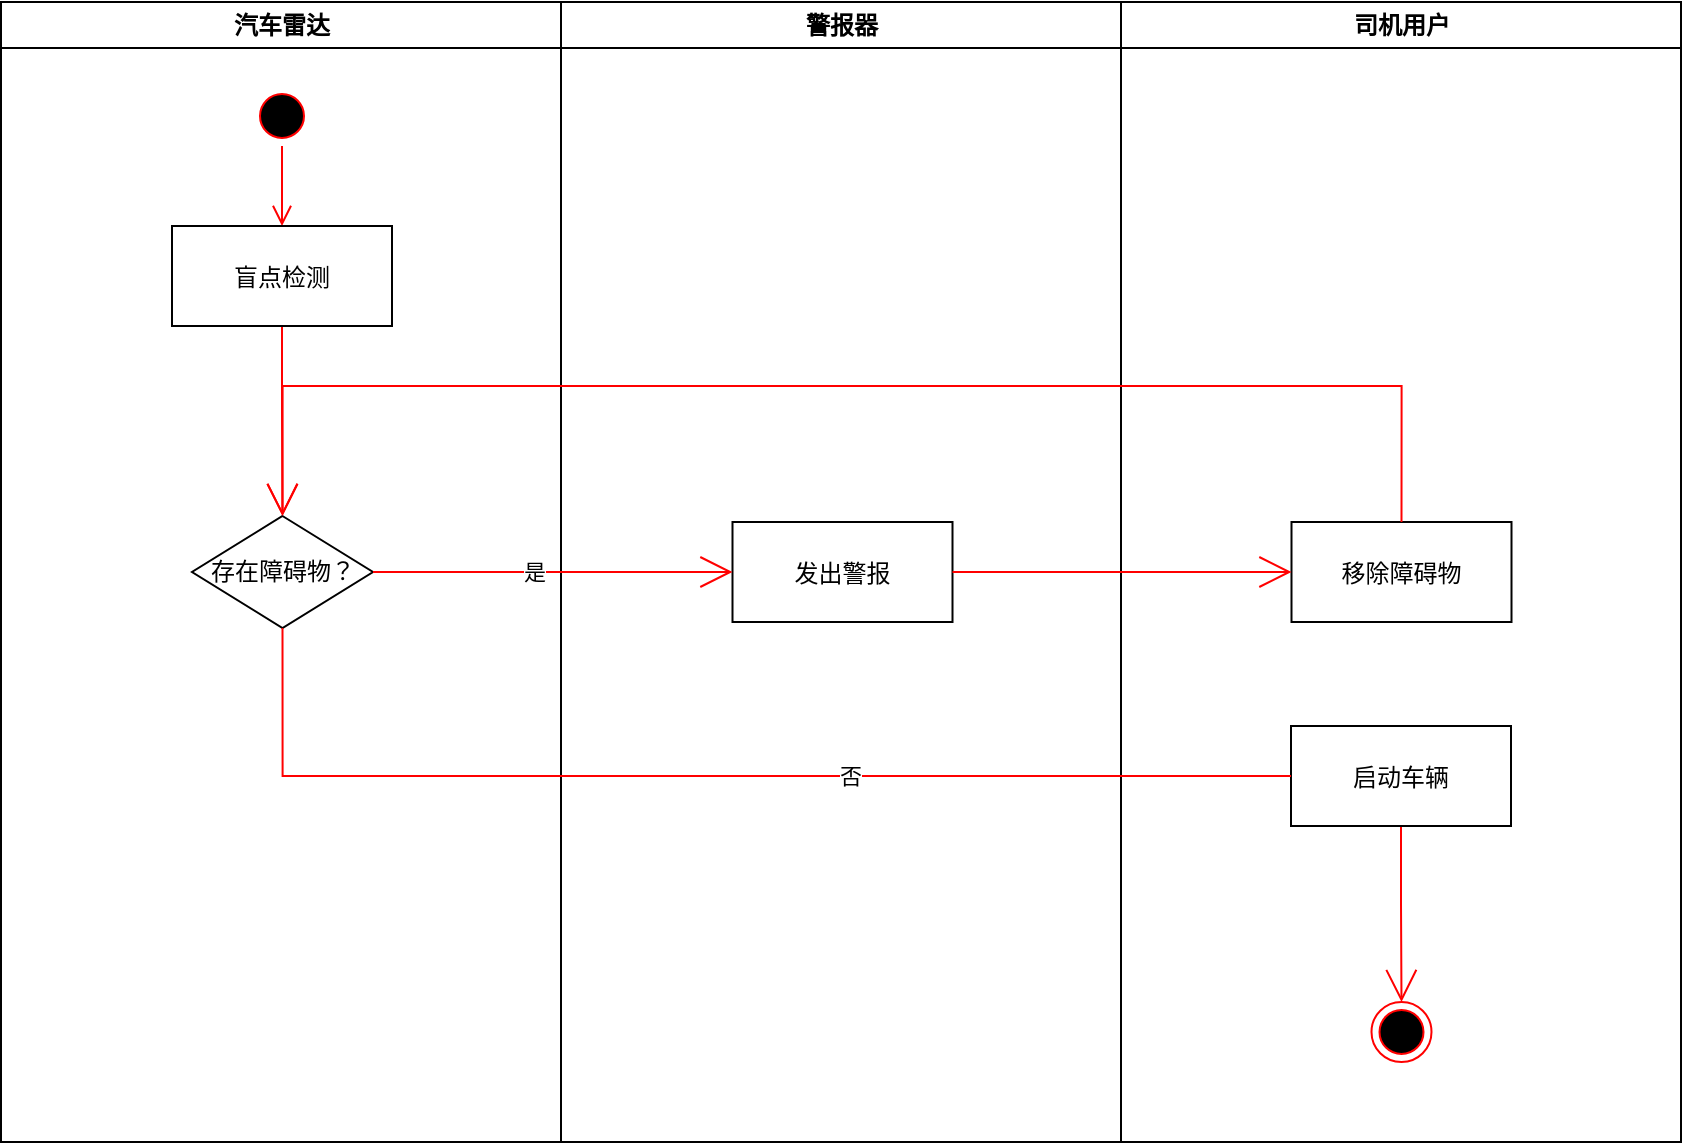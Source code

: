 <mxfile version="15.3.3" type="github">
  <diagram name="Page-1" id="e7e014a7-5840-1c2e-5031-d8a46d1fe8dd">
    <mxGraphModel dx="1038" dy="579" grid="1" gridSize="10" guides="1" tooltips="1" connect="1" arrows="1" fold="1" page="1" pageScale="1" pageWidth="1169" pageHeight="826" background="none" math="0" shadow="0">
      <root>
        <mxCell id="0" />
        <mxCell id="1" parent="0" />
        <mxCell id="2" value="汽车雷达" style="swimlane;whiteSpace=wrap" parent="1" vertex="1">
          <mxGeometry x="164.5" y="128" width="280" height="570" as="geometry" />
        </mxCell>
        <mxCell id="5" value="" style="ellipse;shape=startState;fillColor=#000000;strokeColor=#ff0000;" parent="2" vertex="1">
          <mxGeometry x="125.5" y="42" width="30" height="30" as="geometry" />
        </mxCell>
        <mxCell id="6" value="" style="edgeStyle=elbowEdgeStyle;elbow=horizontal;verticalAlign=bottom;endArrow=open;endSize=8;strokeColor=#FF0000;endFill=1;rounded=0" parent="2" source="5" target="7" edge="1">
          <mxGeometry x="125.5" y="42" as="geometry">
            <mxPoint x="140.5" y="112" as="targetPoint" />
          </mxGeometry>
        </mxCell>
        <mxCell id="zthBBQ5ApJd8Z_UlrUpK-45" style="edgeStyle=orthogonalEdgeStyle;rounded=0;orthogonalLoop=1;jettySize=auto;html=1;exitX=0.5;exitY=1;exitDx=0;exitDy=0;entryX=0.5;entryY=0;entryDx=0;entryDy=0;endArrow=open;startSize=14;endSize=14;sourcePerimeterSpacing=8;targetPerimeterSpacing=8;strokeColor=#FF0000;" parent="2" source="7" target="zthBBQ5ApJd8Z_UlrUpK-44" edge="1">
          <mxGeometry relative="1" as="geometry" />
        </mxCell>
        <mxCell id="7" value="盲点检测" style="" parent="2" vertex="1">
          <mxGeometry x="85.5" y="112" width="110" height="50" as="geometry" />
        </mxCell>
        <mxCell id="zthBBQ5ApJd8Z_UlrUpK-44" value="存在障碍物？" style="rhombus;whiteSpace=wrap;html=1;hachureGap=4;pointerEvents=0;" parent="2" vertex="1">
          <mxGeometry x="95.5" y="257" width="90.5" height="56" as="geometry" />
        </mxCell>
        <mxCell id="3" value="警报器" style="swimlane;whiteSpace=wrap;startSize=23;" parent="1" vertex="1">
          <mxGeometry x="444.5" y="128" width="280" height="570" as="geometry" />
        </mxCell>
        <mxCell id="zthBBQ5ApJd8Z_UlrUpK-47" value="发出警报" style="" parent="3" vertex="1">
          <mxGeometry x="85.75" y="260" width="110" height="50" as="geometry" />
        </mxCell>
        <mxCell id="4" value="司机用户" style="swimlane;whiteSpace=wrap" parent="1" vertex="1">
          <mxGeometry x="724.5" y="128" width="280" height="570" as="geometry" />
        </mxCell>
        <mxCell id="38" value="" style="ellipse;shape=endState;fillColor=#000000;strokeColor=#ff0000" parent="4" vertex="1">
          <mxGeometry x="125.25" y="500" width="30" height="30" as="geometry" />
        </mxCell>
        <mxCell id="zthBBQ5ApJd8Z_UlrUpK-50" value="移除障碍物" style="" parent="4" vertex="1">
          <mxGeometry x="85.25" y="260" width="110" height="50" as="geometry" />
        </mxCell>
        <mxCell id="zthBBQ5ApJd8Z_UlrUpK-48" style="edgeStyle=orthogonalEdgeStyle;rounded=0;orthogonalLoop=1;jettySize=auto;html=1;exitX=1;exitY=0.5;exitDx=0;exitDy=0;entryX=0;entryY=0.5;entryDx=0;entryDy=0;endArrow=open;startSize=14;endSize=14;sourcePerimeterSpacing=8;targetPerimeterSpacing=8;strokeColor=#FF0000;" parent="1" source="zthBBQ5ApJd8Z_UlrUpK-44" target="zthBBQ5ApJd8Z_UlrUpK-47" edge="1">
          <mxGeometry relative="1" as="geometry" />
        </mxCell>
        <mxCell id="zthBBQ5ApJd8Z_UlrUpK-49" value="是" style="edgeLabel;html=1;align=center;verticalAlign=middle;resizable=0;points=[];" parent="zthBBQ5ApJd8Z_UlrUpK-48" vertex="1" connectable="0">
          <mxGeometry x="-0.208" relative="1" as="geometry">
            <mxPoint x="9" as="offset" />
          </mxGeometry>
        </mxCell>
        <mxCell id="zthBBQ5ApJd8Z_UlrUpK-51" style="edgeStyle=orthogonalEdgeStyle;rounded=0;orthogonalLoop=1;jettySize=auto;html=1;exitX=1;exitY=0.5;exitDx=0;exitDy=0;entryX=0;entryY=0.5;entryDx=0;entryDy=0;endArrow=open;startSize=14;endSize=14;sourcePerimeterSpacing=8;targetPerimeterSpacing=8;strokeColor=#FF0000;" parent="1" source="zthBBQ5ApJd8Z_UlrUpK-47" target="zthBBQ5ApJd8Z_UlrUpK-50" edge="1">
          <mxGeometry relative="1" as="geometry" />
        </mxCell>
        <mxCell id="zthBBQ5ApJd8Z_UlrUpK-52" style="edgeStyle=orthogonalEdgeStyle;rounded=0;orthogonalLoop=1;jettySize=auto;html=1;exitX=0.5;exitY=1;exitDx=0;exitDy=0;entryX=0.5;entryY=0;entryDx=0;entryDy=0;endArrow=open;startSize=14;endSize=14;targetPerimeterSpacing=8;strokeColor=#FF0000;startArrow=none;" parent="1" source="zthBBQ5ApJd8Z_UlrUpK-56" target="38" edge="1">
          <mxGeometry relative="1" as="geometry" />
        </mxCell>
        <mxCell id="zthBBQ5ApJd8Z_UlrUpK-55" style="edgeStyle=orthogonalEdgeStyle;rounded=0;orthogonalLoop=1;jettySize=auto;html=1;exitX=0.5;exitY=0;exitDx=0;exitDy=0;entryX=0.5;entryY=0;entryDx=0;entryDy=0;endArrow=open;startSize=14;endSize=14;sourcePerimeterSpacing=8;targetPerimeterSpacing=8;strokeColor=#FF0000;" parent="1" source="zthBBQ5ApJd8Z_UlrUpK-50" target="zthBBQ5ApJd8Z_UlrUpK-44" edge="1">
          <mxGeometry relative="1" as="geometry">
            <Array as="points">
              <mxPoint x="865" y="320" />
              <mxPoint x="305" y="320" />
            </Array>
          </mxGeometry>
        </mxCell>
        <mxCell id="zthBBQ5ApJd8Z_UlrUpK-56" value="启动车辆" style="" parent="1" vertex="1">
          <mxGeometry x="809.5" y="490" width="110" height="50" as="geometry" />
        </mxCell>
        <mxCell id="zthBBQ5ApJd8Z_UlrUpK-57" value="" style="edgeStyle=orthogonalEdgeStyle;rounded=0;orthogonalLoop=1;jettySize=auto;html=1;exitX=0.5;exitY=1;exitDx=0;exitDy=0;entryX=0;entryY=0.5;entryDx=0;entryDy=0;endArrow=none;startSize=14;endSize=14;sourcePerimeterSpacing=8;strokeColor=#FF0000;" parent="1" source="zthBBQ5ApJd8Z_UlrUpK-44" target="zthBBQ5ApJd8Z_UlrUpK-56" edge="1">
          <mxGeometry relative="1" as="geometry">
            <mxPoint x="305.25" y="426" as="sourcePoint" />
            <mxPoint x="869.5" y="628" as="targetPoint" />
          </mxGeometry>
        </mxCell>
        <mxCell id="zthBBQ5ApJd8Z_UlrUpK-60" value="否" style="edgeLabel;html=1;align=center;verticalAlign=middle;resizable=0;points=[];" parent="zthBBQ5ApJd8Z_UlrUpK-57" vertex="1" connectable="0">
          <mxGeometry x="0.488" y="-2" relative="1" as="geometry">
            <mxPoint x="-73" y="-2" as="offset" />
          </mxGeometry>
        </mxCell>
      </root>
    </mxGraphModel>
  </diagram>
</mxfile>
